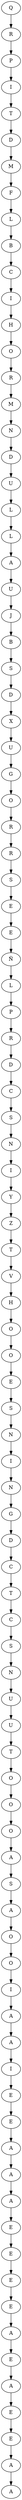 digraph G{ 
 0[label="Q"];
1[label="R"];
2[label="P"];
3[label="I"];
4[label="T"];
5[label="D"];
6[label="M"];
7[label="F"];
8[label="L"];
9[label="B"];
10[label="C"];
11[label="I"];
12[label="H"];
13[label="O"];
14[label="R"];
15[label="M"];
16[label="N"];
17[label="D"];
18[label="U"];
19[label="L"];
20[label="L"];
21[label="A"];
22[label="U"];
23[label="J"];
24[label="B"];
25[label="S"];
26[label="D"];
27[label="X"];
28[label="U"];
29[label="G"];
30[label="O"];
31[label="R"];
32[label="R"];
33[label="S"];
34[label="E"];
35[label="E"];
36[label="Ñ"];
37[label="L"];
38[label="P"];
39[label="R"];
40[label="D"];
41[label="C"];
42[label="S"];
43[label="N"];
44[label="I"];
45[label="Y"];
46[label="Z"];
47[label="T"];
48[label="V"];
49[label="H"];
50[label="O"];
51[label="O"];
52[label="E"];
53[label="S"];
54[label="N"];
55[label="I"];
56[label="N"];
57[label="G"];
58[label="D"];
59[label="C"];
60[label="T"];
61[label="C"];
62[label="S"];
63[label="N"];
64[label="U"];
65[label="U"];
66[label="T"];
67[label="O"];
68[label="O"];
69[label="O"];
70[label="A"];
71[label="S"];
72[label="A"];
73[label="O"];
74[label="O"];
75[label="I"];
76[label="A"];
77[label="A"];
78[label="I"];
79[label="E"];
80[label="E"];
81[label="A"];
82[label="A"];
83[label="A"];
84[label="E"];
85[label="E"];
86[label="E"];
87[label="E"];
88[label="A"];
89[label="E"];
90[label="A"];
91[label="E"];
92[label="E"];
93[label="A"];
94[label="A"];
0-> 1-> 2-> 3-> 4-> 5-> 6-> 7-> 8-> 9-> 10-> 11-> 12-> 13-> 14-> 15-> 16-> 17-> 18-> 19-> 20-> 21-> 22-> 23-> 24-> 25-> 26-> 27-> 28-> 29-> 30-> 31-> 32-> 33-> 34-> 35-> 36-> 37-> 38-> 39-> 40-> 41-> 42-> 43-> 44-> 45-> 46-> 47-> 48-> 49-> 50-> 51-> 52-> 53-> 54-> 55-> 56-> 57-> 58-> 59-> 60-> 61-> 62-> 63-> 64-> 65-> 66-> 67-> 68-> 69-> 70-> 71-> 72-> 73-> 74-> 75-> 76-> 77-> 78-> 79-> 80-> 81-> 82-> 83-> 84-> 85-> 86-> 87-> 88-> 89-> 90-> 91-> 92-> 93-> 94;
  
 }  